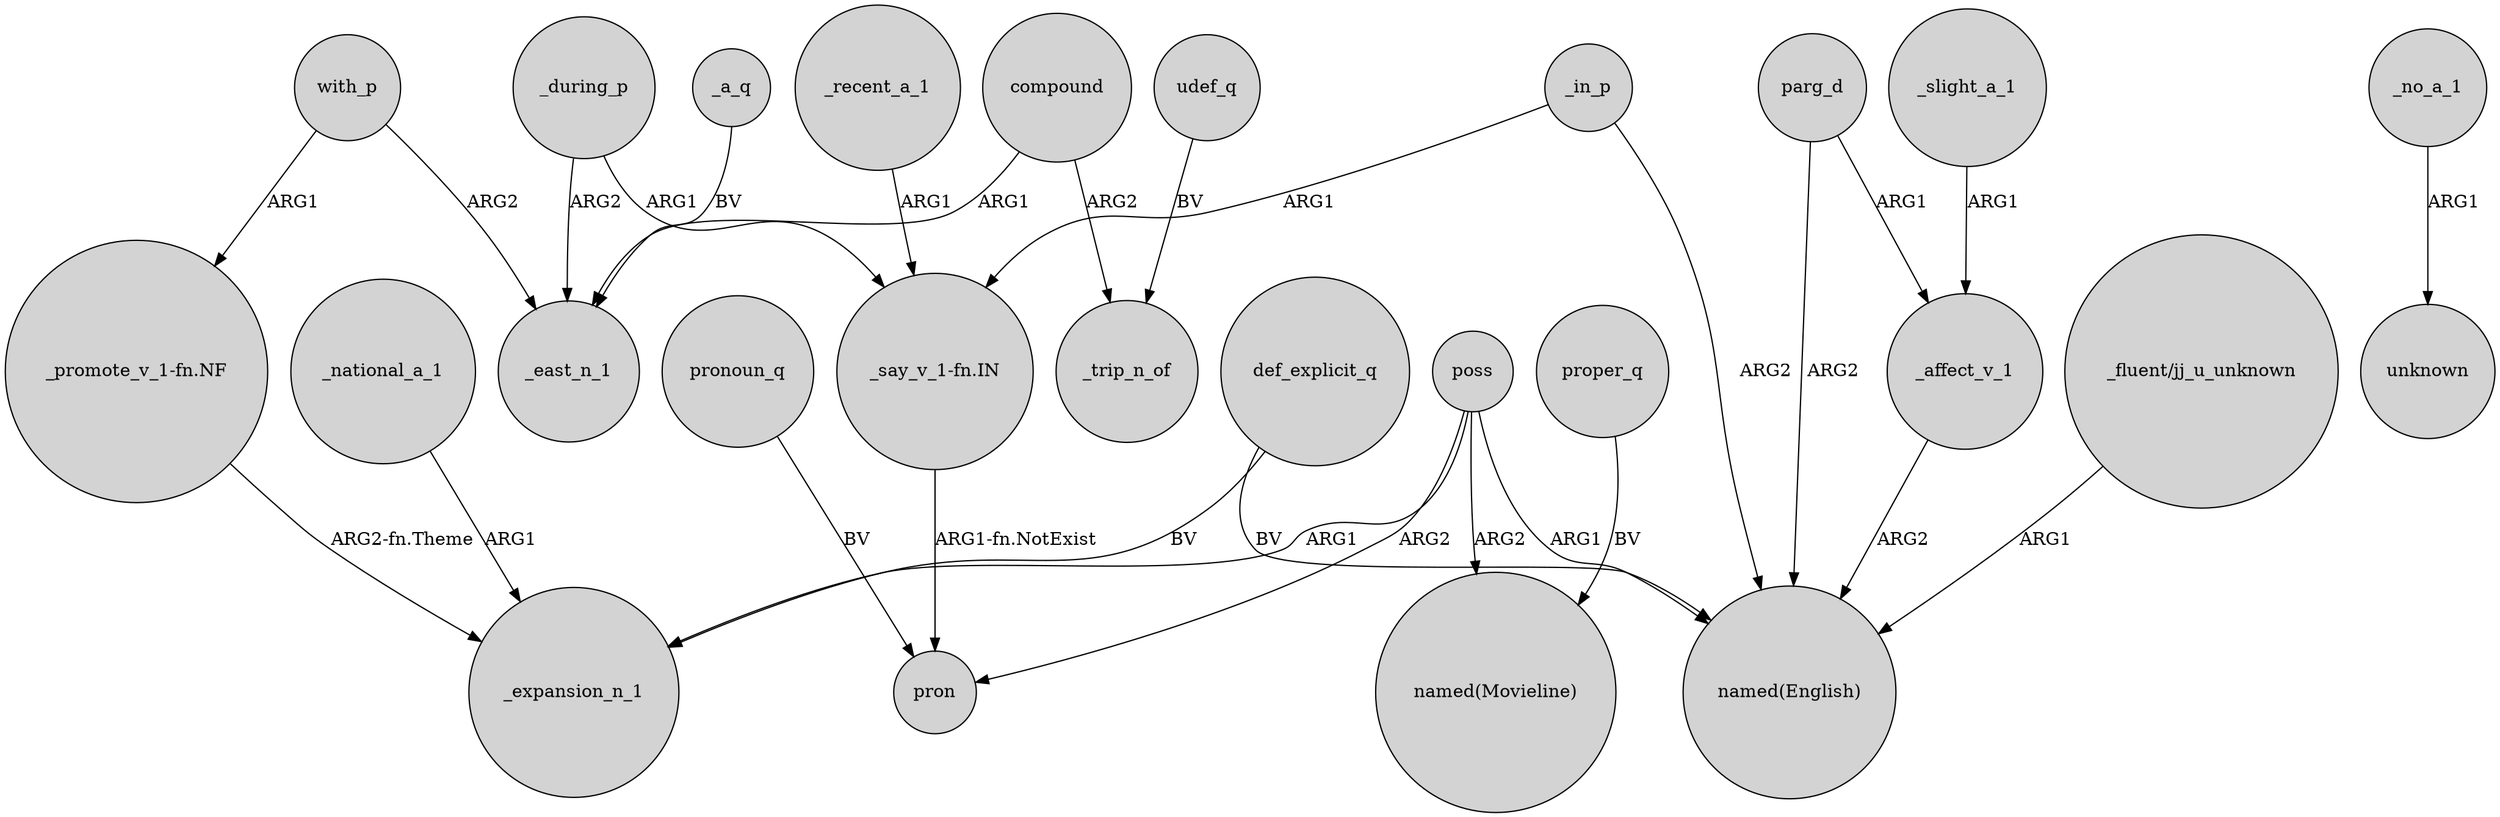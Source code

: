 digraph {
	node [shape=circle style=filled]
	compound -> _east_n_1 [label=ARG1]
	def_explicit_q -> _expansion_n_1 [label=BV]
	poss -> "named(Movieline)" [label=ARG2]
	poss -> pron [label=ARG2]
	"_promote_v_1-fn.NF" -> _expansion_n_1 [label="ARG2-fn.Theme"]
	_national_a_1 -> _expansion_n_1 [label=ARG1]
	_during_p -> _east_n_1 [label=ARG2]
	_affect_v_1 -> "named(English)" [label=ARG2]
	_a_q -> _east_n_1 [label=BV]
	poss -> _expansion_n_1 [label=ARG1]
	_in_p -> "named(English)" [label=ARG2]
	parg_d -> "named(English)" [label=ARG2]
	pronoun_q -> pron [label=BV]
	compound -> _trip_n_of [label=ARG2]
	poss -> "named(English)" [label=ARG1]
	_in_p -> "_say_v_1-fn.IN" [label=ARG1]
	with_p -> _east_n_1 [label=ARG2]
	udef_q -> _trip_n_of [label=BV]
	"_say_v_1-fn.IN" -> pron [label="ARG1-fn.NotExist"]
	def_explicit_q -> "named(English)" [label=BV]
	_during_p -> "_say_v_1-fn.IN" [label=ARG1]
	_slight_a_1 -> _affect_v_1 [label=ARG1]
	parg_d -> _affect_v_1 [label=ARG1]
	"_fluent/jj_u_unknown" -> "named(English)" [label=ARG1]
	_no_a_1 -> unknown [label=ARG1]
	proper_q -> "named(Movieline)" [label=BV]
	_recent_a_1 -> "_say_v_1-fn.IN" [label=ARG1]
	with_p -> "_promote_v_1-fn.NF" [label=ARG1]
}
